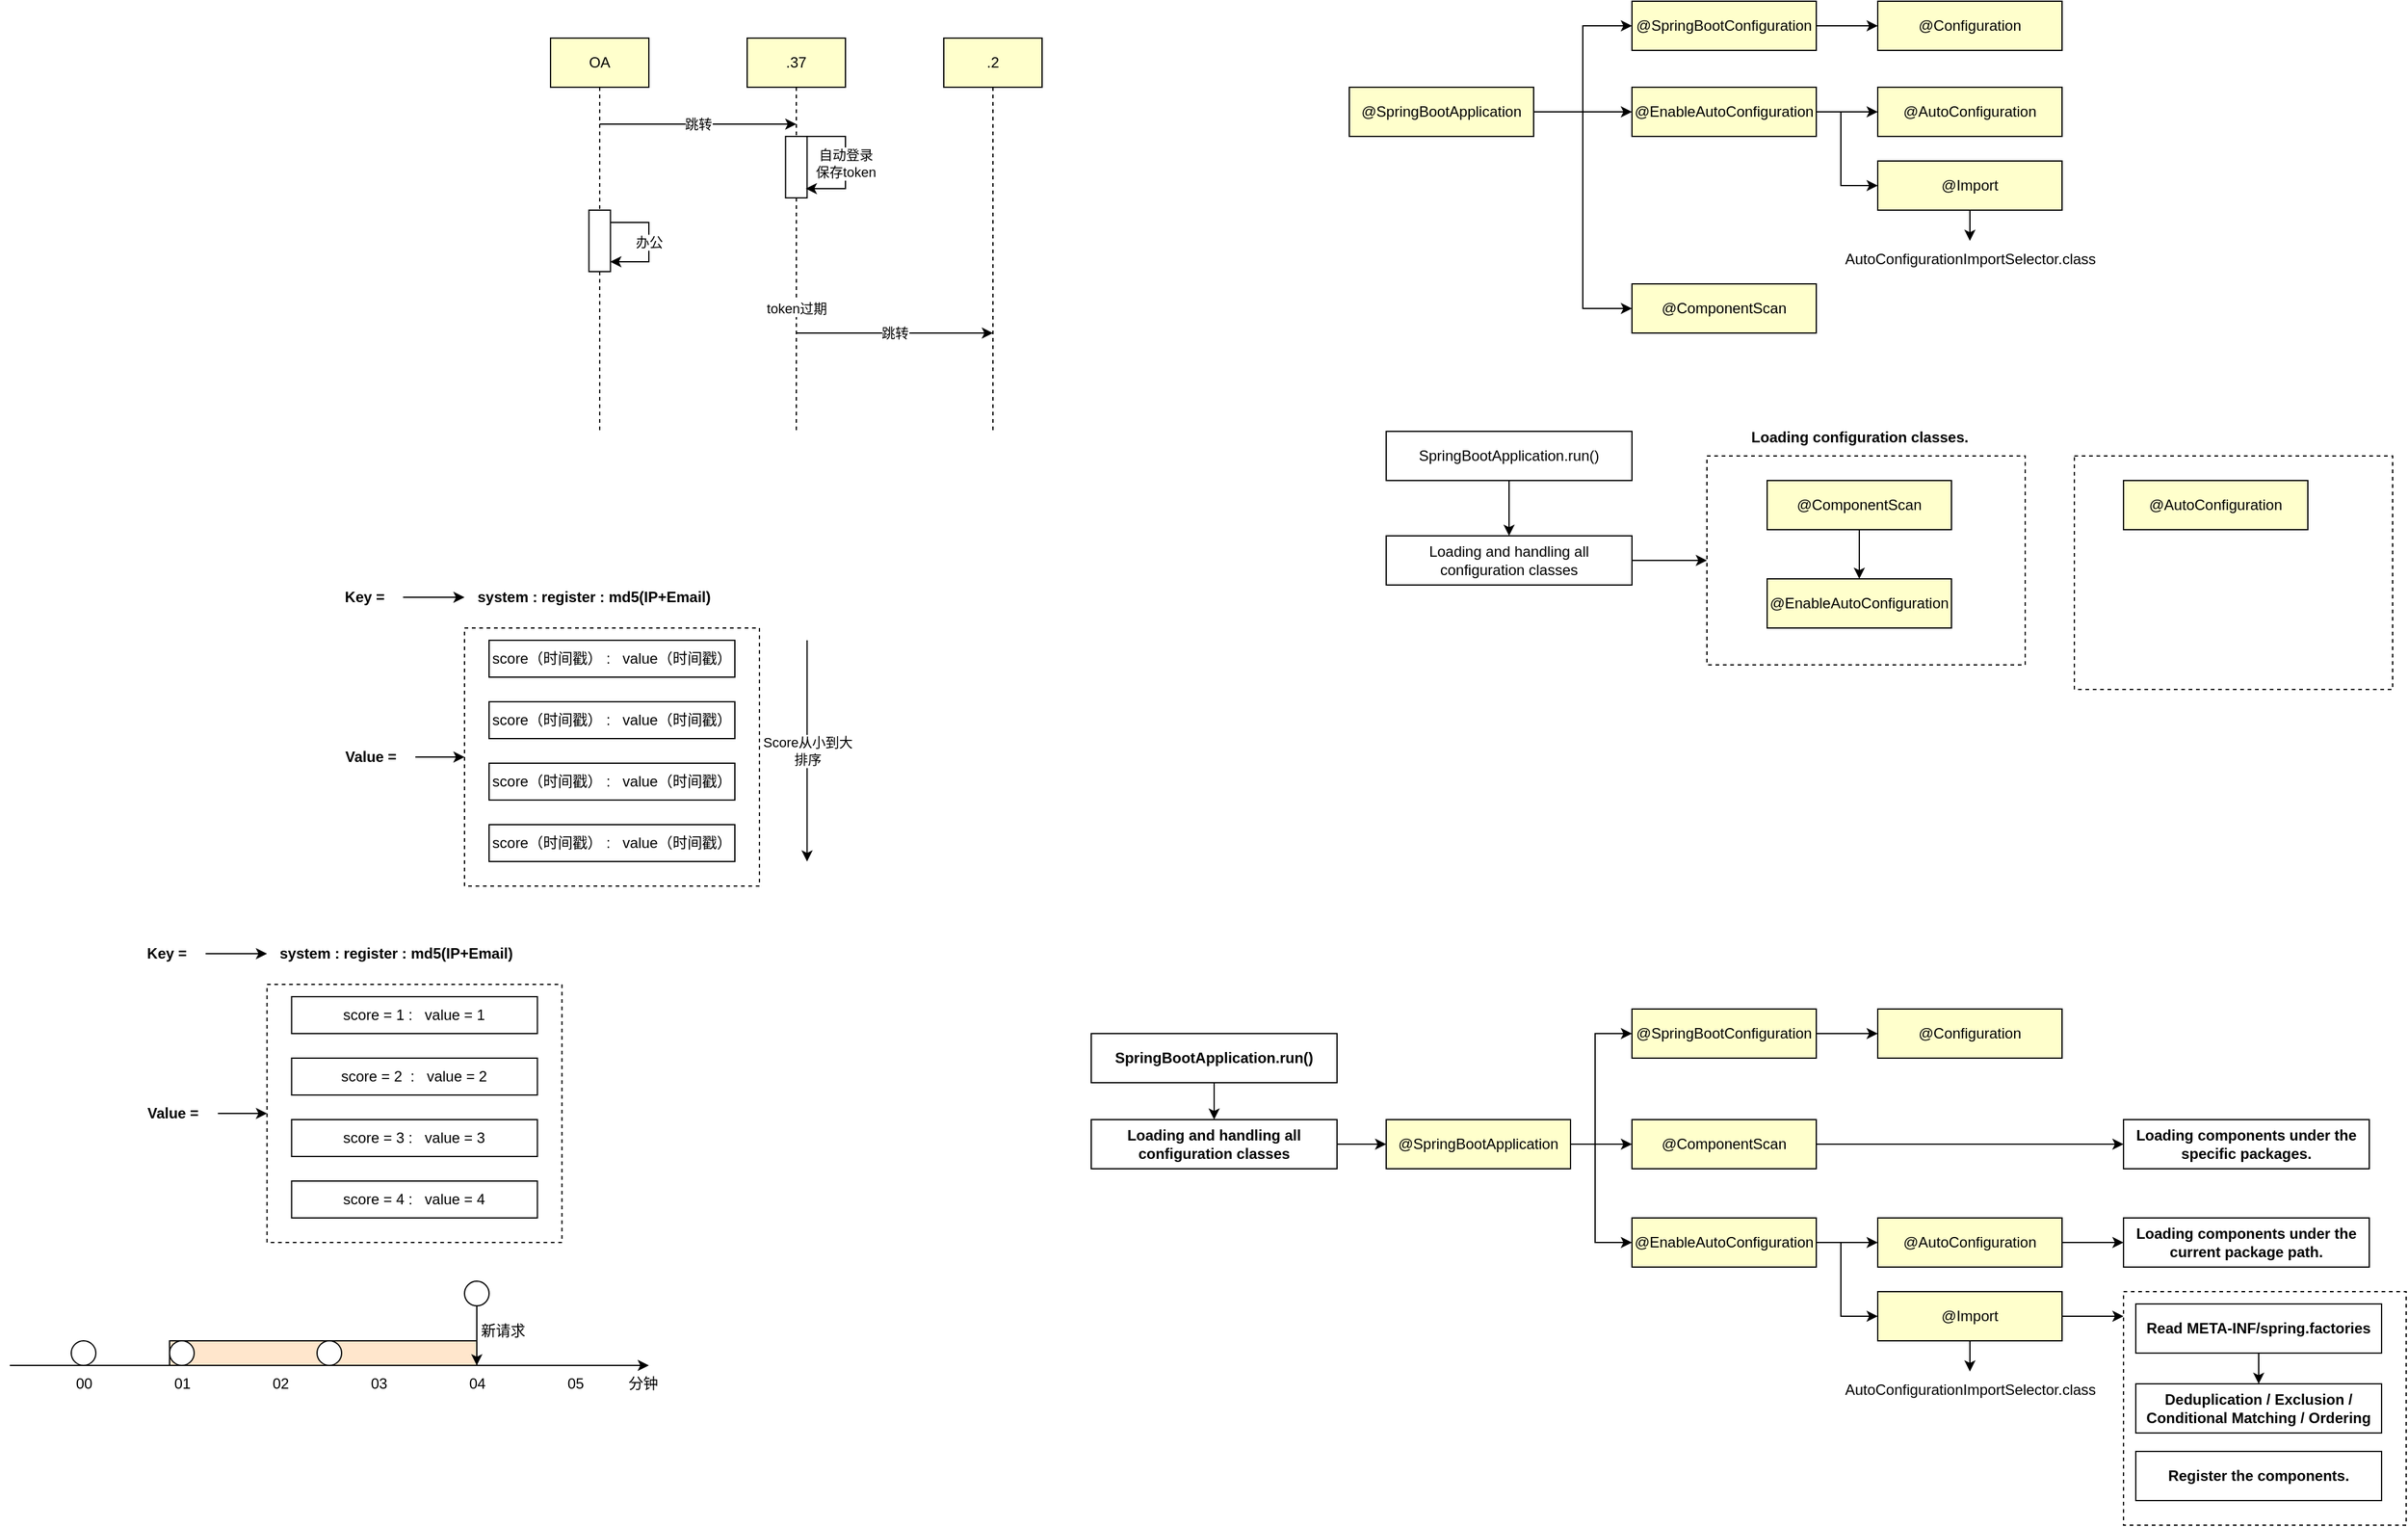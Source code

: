 <mxfile version="26.2.14">
  <diagram name="Page-1" id="XBFmpDd5GI6fNW_chvTV">
    <mxGraphModel dx="1422" dy="301" grid="1" gridSize="10" guides="1" tooltips="1" connect="1" arrows="1" fold="1" page="1" pageScale="1" pageWidth="827" pageHeight="1169" math="0" shadow="0">
      <root>
        <mxCell id="0" />
        <mxCell id="1" parent="0" />
        <mxCell id="llhdRNOZYohhOxRvLzvJ-1" value="" style="rounded=0;whiteSpace=wrap;html=1;fillColor=#FFE6CC;" vertex="1" parent="1">
          <mxGeometry x="-70" y="1100" width="250" height="20" as="geometry" />
        </mxCell>
        <mxCell id="NUGtLv0-GDBaZmMCbuX2-15" style="edgeStyle=orthogonalEdgeStyle;rounded=0;orthogonalLoop=1;jettySize=auto;html=1;endArrow=none;startFill=0;dashed=1;" parent="1" source="NUGtLv0-GDBaZmMCbuX2-34" edge="1">
          <mxGeometry relative="1" as="geometry">
            <mxPoint x="280" y="360" as="targetPoint" />
            <Array as="points">
              <mxPoint x="280" y="230" />
              <mxPoint x="280" y="230" />
            </Array>
          </mxGeometry>
        </mxCell>
        <mxCell id="NUGtLv0-GDBaZmMCbuX2-55" style="edgeStyle=orthogonalEdgeStyle;rounded=0;orthogonalLoop=1;jettySize=auto;html=1;entryX=0.5;entryY=0;entryDx=0;entryDy=0;endArrow=none;startFill=0;dashed=1;" parent="1" source="NUGtLv0-GDBaZmMCbuX2-13" target="NUGtLv0-GDBaZmMCbuX2-34" edge="1">
          <mxGeometry relative="1" as="geometry" />
        </mxCell>
        <mxCell id="NUGtLv0-GDBaZmMCbuX2-13" value="OA" style="rounded=0;whiteSpace=wrap;html=1;fillColor=#FFFFCC;" parent="1" vertex="1">
          <mxGeometry x="240" y="40" width="80" height="40" as="geometry" />
        </mxCell>
        <mxCell id="NUGtLv0-GDBaZmMCbuX2-19" value=".37" style="rounded=0;whiteSpace=wrap;html=1;fillColor=#FFFFCC;" parent="1" vertex="1">
          <mxGeometry x="400" y="40" width="80" height="40" as="geometry" />
        </mxCell>
        <mxCell id="NUGtLv0-GDBaZmMCbuX2-23" value="跳转" style="endArrow=classic;html=1;rounded=0;exitX=0.5;exitY=0;exitDx=0;exitDy=0;" parent="1" edge="1">
          <mxGeometry width="50" height="50" relative="1" as="geometry">
            <mxPoint x="280" y="110" as="sourcePoint" />
            <mxPoint x="440" y="110" as="targetPoint" />
          </mxGeometry>
        </mxCell>
        <mxCell id="NUGtLv0-GDBaZmMCbuX2-29" value="" style="edgeStyle=orthogonalEdgeStyle;rounded=0;orthogonalLoop=1;jettySize=auto;html=1;fillColor=none;endArrow=none;startFill=0;dashed=1;" parent="1" source="NUGtLv0-GDBaZmMCbuX2-19" target="NUGtLv0-GDBaZmMCbuX2-27" edge="1">
          <mxGeometry relative="1" as="geometry">
            <mxPoint x="440" y="280" as="targetPoint" />
            <mxPoint x="440" y="80" as="sourcePoint" />
          </mxGeometry>
        </mxCell>
        <mxCell id="NUGtLv0-GDBaZmMCbuX2-50" style="edgeStyle=orthogonalEdgeStyle;rounded=0;orthogonalLoop=1;jettySize=auto;html=1;endArrow=none;startFill=0;dashed=1;" parent="1" source="NUGtLv0-GDBaZmMCbuX2-27" edge="1">
          <mxGeometry relative="1" as="geometry">
            <mxPoint x="440" y="360" as="targetPoint" />
          </mxGeometry>
        </mxCell>
        <mxCell id="NUGtLv0-GDBaZmMCbuX2-53" value="token过期" style="edgeLabel;html=1;align=center;verticalAlign=middle;resizable=0;points=[];" parent="NUGtLv0-GDBaZmMCbuX2-50" vertex="1" connectable="0">
          <mxGeometry x="0.515" y="-1" relative="1" as="geometry">
            <mxPoint x="1" y="-54" as="offset" />
          </mxGeometry>
        </mxCell>
        <mxCell id="NUGtLv0-GDBaZmMCbuX2-27" value="" style="rounded=0;whiteSpace=wrap;html=1;" parent="1" vertex="1">
          <mxGeometry x="431.25" y="120" width="17.5" height="50" as="geometry" />
        </mxCell>
        <mxCell id="NUGtLv0-GDBaZmMCbuX2-30" value="自动登录&lt;br&gt;保存token" style="edgeStyle=orthogonalEdgeStyle;rounded=0;orthogonalLoop=1;jettySize=auto;html=1;entryX=0.941;entryY=0.849;entryDx=0;entryDy=0;entryPerimeter=0;" parent="1" source="NUGtLv0-GDBaZmMCbuX2-27" target="NUGtLv0-GDBaZmMCbuX2-27" edge="1">
          <mxGeometry relative="1" as="geometry">
            <Array as="points">
              <mxPoint x="480" y="120" />
              <mxPoint x="480" y="163" />
            </Array>
          </mxGeometry>
        </mxCell>
        <mxCell id="NUGtLv0-GDBaZmMCbuX2-33" style="edgeStyle=orthogonalEdgeStyle;rounded=0;orthogonalLoop=1;jettySize=auto;html=1;endArrow=none;startFill=0;strokeColor=default;dashed=1;" parent="1" source="NUGtLv0-GDBaZmMCbuX2-31" edge="1">
          <mxGeometry relative="1" as="geometry">
            <mxPoint x="600" y="360" as="targetPoint" />
          </mxGeometry>
        </mxCell>
        <mxCell id="NUGtLv0-GDBaZmMCbuX2-31" value=".2" style="rounded=0;whiteSpace=wrap;html=1;fillColor=#FFFFCC;" parent="1" vertex="1">
          <mxGeometry x="560" y="40" width="80" height="40" as="geometry" />
        </mxCell>
        <mxCell id="NUGtLv0-GDBaZmMCbuX2-34" value="" style="rounded=0;whiteSpace=wrap;html=1;" parent="1" vertex="1">
          <mxGeometry x="271.25" y="180" width="17.5" height="50" as="geometry" />
        </mxCell>
        <mxCell id="NUGtLv0-GDBaZmMCbuX2-36" value="办公" style="edgeStyle=orthogonalEdgeStyle;rounded=0;orthogonalLoop=1;jettySize=auto;html=1;entryX=0.991;entryY=0.847;entryDx=0;entryDy=0;entryPerimeter=0;" parent="1" source="NUGtLv0-GDBaZmMCbuX2-34" target="NUGtLv0-GDBaZmMCbuX2-34" edge="1">
          <mxGeometry relative="1" as="geometry">
            <Array as="points">
              <mxPoint x="320" y="190" />
              <mxPoint x="320" y="222" />
              <mxPoint x="289" y="222" />
            </Array>
          </mxGeometry>
        </mxCell>
        <mxCell id="NUGtLv0-GDBaZmMCbuX2-39" value="跳转" style="endArrow=classic;html=1;rounded=0;" parent="1" edge="1">
          <mxGeometry width="50" height="50" relative="1" as="geometry">
            <mxPoint x="440" y="280" as="sourcePoint" />
            <mxPoint x="600" y="280" as="targetPoint" />
          </mxGeometry>
        </mxCell>
        <mxCell id="NUGtLv0-GDBaZmMCbuX2-72" style="edgeStyle=orthogonalEdgeStyle;rounded=0;orthogonalLoop=1;jettySize=auto;html=1;" parent="1" source="NUGtLv0-GDBaZmMCbuX2-56" target="NUGtLv0-GDBaZmMCbuX2-60" edge="1">
          <mxGeometry relative="1" as="geometry">
            <Array as="points">
              <mxPoint x="1080" y="100" />
              <mxPoint x="1080" y="260" />
            </Array>
          </mxGeometry>
        </mxCell>
        <mxCell id="NUGtLv0-GDBaZmMCbuX2-73" style="edgeStyle=orthogonalEdgeStyle;rounded=0;orthogonalLoop=1;jettySize=auto;html=1;" parent="1" source="NUGtLv0-GDBaZmMCbuX2-56" target="NUGtLv0-GDBaZmMCbuX2-59" edge="1">
          <mxGeometry relative="1" as="geometry" />
        </mxCell>
        <mxCell id="NUGtLv0-GDBaZmMCbuX2-74" style="edgeStyle=orthogonalEdgeStyle;rounded=0;orthogonalLoop=1;jettySize=auto;html=1;entryX=0;entryY=0.5;entryDx=0;entryDy=0;" parent="1" source="NUGtLv0-GDBaZmMCbuX2-56" target="NUGtLv0-GDBaZmMCbuX2-58" edge="1">
          <mxGeometry relative="1" as="geometry" />
        </mxCell>
        <mxCell id="NUGtLv0-GDBaZmMCbuX2-56" value="@SpringBootApplication" style="rounded=0;whiteSpace=wrap;html=1;fillColor=#FFFFCC;" parent="1" vertex="1">
          <mxGeometry x="890" y="80" width="150" height="40" as="geometry" />
        </mxCell>
        <mxCell id="NUGtLv0-GDBaZmMCbuX2-58" value="@SpringBootConfiguration" style="rounded=0;whiteSpace=wrap;html=1;fillColor=#FFFFCC;" parent="1" vertex="1">
          <mxGeometry x="1120" y="10" width="150" height="40" as="geometry" />
        </mxCell>
        <mxCell id="NUGtLv0-GDBaZmMCbuX2-66" style="edgeStyle=orthogonalEdgeStyle;rounded=0;orthogonalLoop=1;jettySize=auto;html=1;" parent="1" source="NUGtLv0-GDBaZmMCbuX2-59" target="NUGtLv0-GDBaZmMCbuX2-62" edge="1">
          <mxGeometry relative="1" as="geometry" />
        </mxCell>
        <mxCell id="NUGtLv0-GDBaZmMCbuX2-70" style="edgeStyle=orthogonalEdgeStyle;rounded=0;orthogonalLoop=1;jettySize=auto;html=1;" parent="1" source="NUGtLv0-GDBaZmMCbuX2-59" target="NUGtLv0-GDBaZmMCbuX2-67" edge="1">
          <mxGeometry relative="1" as="geometry">
            <Array as="points">
              <mxPoint x="1290" y="100" />
              <mxPoint x="1290" y="160" />
            </Array>
          </mxGeometry>
        </mxCell>
        <mxCell id="NUGtLv0-GDBaZmMCbuX2-59" value="@EnableAutoConfiguration" style="rounded=0;whiteSpace=wrap;html=1;fillColor=#FFFFCC;" parent="1" vertex="1">
          <mxGeometry x="1120" y="80" width="150" height="40" as="geometry" />
        </mxCell>
        <mxCell id="NUGtLv0-GDBaZmMCbuX2-60" value="@ComponentScan" style="rounded=0;whiteSpace=wrap;html=1;fillColor=#FFFFCC;" parent="1" vertex="1">
          <mxGeometry x="1120" y="240" width="150" height="40" as="geometry" />
        </mxCell>
        <mxCell id="NUGtLv0-GDBaZmMCbuX2-62" value="@AutoConfiguration" style="rounded=0;whiteSpace=wrap;html=1;fillColor=#FFFFCC;" parent="1" vertex="1">
          <mxGeometry x="1320" y="80" width="150" height="40" as="geometry" />
        </mxCell>
        <mxCell id="NUGtLv0-GDBaZmMCbuX2-65" value="" style="edgeStyle=orthogonalEdgeStyle;rounded=0;orthogonalLoop=1;jettySize=auto;html=1;" parent="1" source="NUGtLv0-GDBaZmMCbuX2-58" target="NUGtLv0-GDBaZmMCbuX2-64" edge="1">
          <mxGeometry relative="1" as="geometry">
            <mxPoint x="1270" y="30" as="sourcePoint" />
            <mxPoint x="1395" y="80" as="targetPoint" />
          </mxGeometry>
        </mxCell>
        <mxCell id="NUGtLv0-GDBaZmMCbuX2-64" value="@Configuration" style="rounded=0;whiteSpace=wrap;html=1;fillColor=#FFFFCC;" parent="1" vertex="1">
          <mxGeometry x="1320" y="10" width="150" height="40" as="geometry" />
        </mxCell>
        <mxCell id="NUGtLv0-GDBaZmMCbuX2-71" style="edgeStyle=orthogonalEdgeStyle;rounded=0;orthogonalLoop=1;jettySize=auto;html=1;" parent="1" source="NUGtLv0-GDBaZmMCbuX2-67" target="NUGtLv0-GDBaZmMCbuX2-68" edge="1">
          <mxGeometry relative="1" as="geometry" />
        </mxCell>
        <mxCell id="NUGtLv0-GDBaZmMCbuX2-67" value="@Import" style="rounded=0;whiteSpace=wrap;html=1;fillColor=#FFFFCC;" parent="1" vertex="1">
          <mxGeometry x="1320" y="140" width="150" height="40" as="geometry" />
        </mxCell>
        <mxCell id="NUGtLv0-GDBaZmMCbuX2-68" value="&lt;span style=&quot;text-wrap-mode: wrap;&quot;&gt;AutoConfigurationImportSelector.class&lt;/span&gt;" style="text;html=1;align=center;verticalAlign=middle;resizable=0;points=[];autosize=1;strokeColor=none;fillColor=none;" parent="1" vertex="1">
          <mxGeometry x="1280" y="205" width="230" height="30" as="geometry" />
        </mxCell>
        <mxCell id="NUGtLv0-GDBaZmMCbuX2-87" style="edgeStyle=orthogonalEdgeStyle;rounded=0;orthogonalLoop=1;jettySize=auto;html=1;" parent="1" source="NUGtLv0-GDBaZmMCbuX2-76" target="NUGtLv0-GDBaZmMCbuX2-79" edge="1">
          <mxGeometry relative="1" as="geometry" />
        </mxCell>
        <mxCell id="NUGtLv0-GDBaZmMCbuX2-76" value="SpringBootApplication.run()" style="rounded=0;whiteSpace=wrap;html=1;fillColor=none;" parent="1" vertex="1">
          <mxGeometry x="920" y="360" width="200" height="40" as="geometry" />
        </mxCell>
        <mxCell id="NUGtLv0-GDBaZmMCbuX2-91" style="edgeStyle=orthogonalEdgeStyle;rounded=0;orthogonalLoop=1;jettySize=auto;html=1;" parent="1" source="NUGtLv0-GDBaZmMCbuX2-79" target="NUGtLv0-GDBaZmMCbuX2-80" edge="1">
          <mxGeometry relative="1" as="geometry" />
        </mxCell>
        <mxCell id="NUGtLv0-GDBaZmMCbuX2-79" value="Loading and handling all configuration classes" style="rounded=0;whiteSpace=wrap;html=1;fillColor=none;" parent="1" vertex="1">
          <mxGeometry x="920" y="445" width="200" height="40" as="geometry" />
        </mxCell>
        <mxCell id="NUGtLv0-GDBaZmMCbuX2-80" value="" style="rounded=0;whiteSpace=wrap;html=1;fillColor=none;dashed=1;" parent="1" vertex="1">
          <mxGeometry x="1181" y="380" width="259" height="170" as="geometry" />
        </mxCell>
        <mxCell id="NUGtLv0-GDBaZmMCbuX2-83" style="edgeStyle=orthogonalEdgeStyle;rounded=0;orthogonalLoop=1;jettySize=auto;html=1;" parent="1" source="NUGtLv0-GDBaZmMCbuX2-81" target="NUGtLv0-GDBaZmMCbuX2-82" edge="1">
          <mxGeometry relative="1" as="geometry" />
        </mxCell>
        <mxCell id="NUGtLv0-GDBaZmMCbuX2-81" value="@ComponentScan" style="rounded=0;whiteSpace=wrap;html=1;fillColor=#FFFFCC;" parent="1" vertex="1">
          <mxGeometry x="1230" y="400" width="150" height="40" as="geometry" />
        </mxCell>
        <mxCell id="NUGtLv0-GDBaZmMCbuX2-82" value="@EnableAutoConfiguration" style="rounded=0;whiteSpace=wrap;html=1;fillColor=#FFFFCC;" parent="1" vertex="1">
          <mxGeometry x="1230" y="480" width="150" height="40" as="geometry" />
        </mxCell>
        <mxCell id="NUGtLv0-GDBaZmMCbuX2-84" value="Loading configuration classes." style="text;html=1;align=center;verticalAlign=middle;resizable=0;points=[];autosize=1;strokeColor=none;fillColor=none;fontStyle=1" parent="1" vertex="1">
          <mxGeometry x="1215" y="350" width="180" height="30" as="geometry" />
        </mxCell>
        <mxCell id="NUGtLv0-GDBaZmMCbuX2-92" value="" style="rounded=0;whiteSpace=wrap;html=1;fillColor=none;dashed=1;" parent="1" vertex="1">
          <mxGeometry x="1480" y="380" width="259" height="190" as="geometry" />
        </mxCell>
        <mxCell id="NUGtLv0-GDBaZmMCbuX2-93" value="@AutoConfiguration" style="rounded=0;whiteSpace=wrap;html=1;fillColor=#FFFFCC;" parent="1" vertex="1">
          <mxGeometry x="1520" y="400" width="150" height="40" as="geometry" />
        </mxCell>
        <mxCell id="NUGtLv0-GDBaZmMCbuX2-97" style="edgeStyle=orthogonalEdgeStyle;rounded=0;orthogonalLoop=1;jettySize=auto;html=1;entryX=0;entryY=0.5;entryDx=0;entryDy=0;" parent="1" source="NUGtLv0-GDBaZmMCbuX2-98" target="NUGtLv0-GDBaZmMCbuX2-99" edge="1">
          <mxGeometry relative="1" as="geometry">
            <Array as="points">
              <mxPoint x="1090" y="940" />
              <mxPoint x="1090" y="850" />
            </Array>
          </mxGeometry>
        </mxCell>
        <mxCell id="NUGtLv0-GDBaZmMCbuX2-117" style="edgeStyle=orthogonalEdgeStyle;rounded=0;orthogonalLoop=1;jettySize=auto;html=1;" parent="1" source="NUGtLv0-GDBaZmMCbuX2-98" target="NUGtLv0-GDBaZmMCbuX2-103" edge="1">
          <mxGeometry relative="1" as="geometry" />
        </mxCell>
        <mxCell id="NUGtLv0-GDBaZmMCbuX2-118" style="edgeStyle=orthogonalEdgeStyle;rounded=0;orthogonalLoop=1;jettySize=auto;html=1;" parent="1" source="NUGtLv0-GDBaZmMCbuX2-98" target="NUGtLv0-GDBaZmMCbuX2-102" edge="1">
          <mxGeometry relative="1" as="geometry">
            <Array as="points">
              <mxPoint x="1090" y="940" />
              <mxPoint x="1090" y="1020" />
            </Array>
          </mxGeometry>
        </mxCell>
        <mxCell id="NUGtLv0-GDBaZmMCbuX2-98" value="@SpringBootApplication" style="rounded=0;whiteSpace=wrap;html=1;fillColor=#FFFFCC;" parent="1" vertex="1">
          <mxGeometry x="920" y="920" width="150" height="40" as="geometry" />
        </mxCell>
        <mxCell id="NUGtLv0-GDBaZmMCbuX2-99" value="@SpringBootConfiguration" style="rounded=0;whiteSpace=wrap;html=1;fillColor=#FFFFCC;" parent="1" vertex="1">
          <mxGeometry x="1120" y="830" width="150" height="40" as="geometry" />
        </mxCell>
        <mxCell id="NUGtLv0-GDBaZmMCbuX2-100" style="edgeStyle=orthogonalEdgeStyle;rounded=0;orthogonalLoop=1;jettySize=auto;html=1;" parent="1" source="NUGtLv0-GDBaZmMCbuX2-102" target="NUGtLv0-GDBaZmMCbuX2-104" edge="1">
          <mxGeometry relative="1" as="geometry" />
        </mxCell>
        <mxCell id="NUGtLv0-GDBaZmMCbuX2-101" style="edgeStyle=orthogonalEdgeStyle;rounded=0;orthogonalLoop=1;jettySize=auto;html=1;" parent="1" source="NUGtLv0-GDBaZmMCbuX2-102" target="NUGtLv0-GDBaZmMCbuX2-108" edge="1">
          <mxGeometry relative="1" as="geometry">
            <Array as="points">
              <mxPoint x="1290" y="1020" />
              <mxPoint x="1290" y="1080" />
            </Array>
          </mxGeometry>
        </mxCell>
        <mxCell id="NUGtLv0-GDBaZmMCbuX2-102" value="@EnableAutoConfiguration" style="rounded=0;whiteSpace=wrap;html=1;fillColor=#FFFFCC;" parent="1" vertex="1">
          <mxGeometry x="1120" y="1000" width="150" height="40" as="geometry" />
        </mxCell>
        <mxCell id="NUGtLv0-GDBaZmMCbuX2-120" style="edgeStyle=orthogonalEdgeStyle;rounded=0;orthogonalLoop=1;jettySize=auto;html=1;" parent="1" source="NUGtLv0-GDBaZmMCbuX2-103" target="NUGtLv0-GDBaZmMCbuX2-119" edge="1">
          <mxGeometry relative="1" as="geometry" />
        </mxCell>
        <mxCell id="NUGtLv0-GDBaZmMCbuX2-103" value="@ComponentScan" style="rounded=0;whiteSpace=wrap;html=1;fillColor=#FFFFCC;" parent="1" vertex="1">
          <mxGeometry x="1120" y="920" width="150" height="40" as="geometry" />
        </mxCell>
        <mxCell id="NUGtLv0-GDBaZmMCbuX2-115" style="edgeStyle=orthogonalEdgeStyle;rounded=0;orthogonalLoop=1;jettySize=auto;html=1;" parent="1" source="NUGtLv0-GDBaZmMCbuX2-104" target="NUGtLv0-GDBaZmMCbuX2-114" edge="1">
          <mxGeometry relative="1" as="geometry" />
        </mxCell>
        <mxCell id="NUGtLv0-GDBaZmMCbuX2-104" value="@AutoConfiguration" style="rounded=0;whiteSpace=wrap;html=1;fillColor=#FFFFCC;" parent="1" vertex="1">
          <mxGeometry x="1320" y="1000" width="150" height="40" as="geometry" />
        </mxCell>
        <mxCell id="NUGtLv0-GDBaZmMCbuX2-105" value="" style="edgeStyle=orthogonalEdgeStyle;rounded=0;orthogonalLoop=1;jettySize=auto;html=1;" parent="1" source="NUGtLv0-GDBaZmMCbuX2-99" target="NUGtLv0-GDBaZmMCbuX2-106" edge="1">
          <mxGeometry relative="1" as="geometry">
            <mxPoint x="1270" y="850" as="sourcePoint" />
            <mxPoint x="1395" y="900" as="targetPoint" />
          </mxGeometry>
        </mxCell>
        <mxCell id="NUGtLv0-GDBaZmMCbuX2-106" value="@Configuration" style="rounded=0;whiteSpace=wrap;html=1;fillColor=#FFFFCC;" parent="1" vertex="1">
          <mxGeometry x="1320" y="830" width="150" height="40" as="geometry" />
        </mxCell>
        <mxCell id="NUGtLv0-GDBaZmMCbuX2-107" style="edgeStyle=orthogonalEdgeStyle;rounded=0;orthogonalLoop=1;jettySize=auto;html=1;" parent="1" source="NUGtLv0-GDBaZmMCbuX2-108" target="NUGtLv0-GDBaZmMCbuX2-109" edge="1">
          <mxGeometry relative="1" as="geometry" />
        </mxCell>
        <mxCell id="NUGtLv0-GDBaZmMCbuX2-121" style="edgeStyle=orthogonalEdgeStyle;rounded=0;orthogonalLoop=1;jettySize=auto;html=1;" parent="1" source="NUGtLv0-GDBaZmMCbuX2-108" target="NUGtLv0-GDBaZmMCbuX2-122" edge="1">
          <mxGeometry relative="1" as="geometry">
            <mxPoint x="1520" y="1080" as="targetPoint" />
            <Array as="points">
              <mxPoint x="1510" y="1080" />
              <mxPoint x="1510" y="1080" />
            </Array>
          </mxGeometry>
        </mxCell>
        <mxCell id="NUGtLv0-GDBaZmMCbuX2-108" value="@Import" style="rounded=0;whiteSpace=wrap;html=1;fillColor=#FFFFCC;" parent="1" vertex="1">
          <mxGeometry x="1320" y="1060" width="150" height="40" as="geometry" />
        </mxCell>
        <mxCell id="NUGtLv0-GDBaZmMCbuX2-109" value="&lt;span style=&quot;text-wrap-mode: wrap;&quot;&gt;AutoConfigurationImportSelector.class&lt;/span&gt;" style="text;html=1;align=center;verticalAlign=middle;resizable=0;points=[];autosize=1;strokeColor=none;fillColor=none;" parent="1" vertex="1">
          <mxGeometry x="1280" y="1125" width="230" height="30" as="geometry" />
        </mxCell>
        <mxCell id="NUGtLv0-GDBaZmMCbuX2-110" style="edgeStyle=orthogonalEdgeStyle;rounded=0;orthogonalLoop=1;jettySize=auto;html=1;" parent="1" source="NUGtLv0-GDBaZmMCbuX2-111" target="NUGtLv0-GDBaZmMCbuX2-112" edge="1">
          <mxGeometry relative="1" as="geometry" />
        </mxCell>
        <mxCell id="NUGtLv0-GDBaZmMCbuX2-111" value="SpringBootApplication.run()" style="rounded=0;whiteSpace=wrap;html=1;fillColor=none;fontStyle=1" parent="1" vertex="1">
          <mxGeometry x="680" y="850" width="200" height="40" as="geometry" />
        </mxCell>
        <mxCell id="NUGtLv0-GDBaZmMCbuX2-113" style="edgeStyle=orthogonalEdgeStyle;rounded=0;orthogonalLoop=1;jettySize=auto;html=1;" parent="1" source="NUGtLv0-GDBaZmMCbuX2-112" target="NUGtLv0-GDBaZmMCbuX2-98" edge="1">
          <mxGeometry relative="1" as="geometry" />
        </mxCell>
        <mxCell id="NUGtLv0-GDBaZmMCbuX2-112" value="Loading and handling all configuration classes" style="rounded=0;whiteSpace=wrap;html=1;fillColor=none;fontStyle=1" parent="1" vertex="1">
          <mxGeometry x="680" y="920" width="200" height="40" as="geometry" />
        </mxCell>
        <mxCell id="NUGtLv0-GDBaZmMCbuX2-114" value="Loading components under the current package path." style="rounded=0;whiteSpace=wrap;html=1;fillColor=none;fontStyle=1" parent="1" vertex="1">
          <mxGeometry x="1520" y="1000" width="200" height="40" as="geometry" />
        </mxCell>
        <mxCell id="NUGtLv0-GDBaZmMCbuX2-119" value="Loading components under the specific packages." style="rounded=0;whiteSpace=wrap;html=1;fillColor=none;fontStyle=1" parent="1" vertex="1">
          <mxGeometry x="1520" y="920" width="200" height="40" as="geometry" />
        </mxCell>
        <mxCell id="NUGtLv0-GDBaZmMCbuX2-122" value="" style="rounded=0;whiteSpace=wrap;html=1;fillColor=none;dashed=1;" parent="1" vertex="1">
          <mxGeometry x="1520" y="1060" width="230" height="190" as="geometry" />
        </mxCell>
        <mxCell id="NUGtLv0-GDBaZmMCbuX2-126" style="edgeStyle=orthogonalEdgeStyle;rounded=0;orthogonalLoop=1;jettySize=auto;html=1;" parent="1" source="NUGtLv0-GDBaZmMCbuX2-123" target="NUGtLv0-GDBaZmMCbuX2-125" edge="1">
          <mxGeometry relative="1" as="geometry" />
        </mxCell>
        <mxCell id="NUGtLv0-GDBaZmMCbuX2-123" value="Read META-INF/spring.factories" style="rounded=0;whiteSpace=wrap;html=1;fillColor=none;fontStyle=1" parent="1" vertex="1">
          <mxGeometry x="1530" y="1070" width="200" height="40" as="geometry" />
        </mxCell>
        <mxCell id="NUGtLv0-GDBaZmMCbuX2-125" value="Deduplication / Exclusion / Conditional Matching / Ordering" style="rounded=0;whiteSpace=wrap;html=1;fillColor=none;fontStyle=1" parent="1" vertex="1">
          <mxGeometry x="1530" y="1135" width="200" height="40" as="geometry" />
        </mxCell>
        <mxCell id="NUGtLv0-GDBaZmMCbuX2-127" value="Register the components." style="rounded=0;whiteSpace=wrap;html=1;fillColor=none;fontStyle=1" parent="1" vertex="1">
          <mxGeometry x="1530" y="1190" width="200" height="40" as="geometry" />
        </mxCell>
        <mxCell id="rxfItcIWFSnz3CFshnel-2" value="" style="rounded=0;whiteSpace=wrap;html=1;fillColor=none;dashed=1;" parent="1" vertex="1">
          <mxGeometry x="170" y="520" width="240" height="210" as="geometry" />
        </mxCell>
        <mxCell id="rxfItcIWFSnz3CFshnel-14" style="edgeStyle=orthogonalEdgeStyle;rounded=0;orthogonalLoop=1;jettySize=auto;html=1;" parent="1" source="rxfItcIWFSnz3CFshnel-3" target="rxfItcIWFSnz3CFshnel-13" edge="1">
          <mxGeometry relative="1" as="geometry" />
        </mxCell>
        <mxCell id="rxfItcIWFSnz3CFshnel-3" value="&lt;b&gt;Key =&amp;nbsp;&lt;/b&gt;" style="text;html=1;align=center;verticalAlign=middle;resizable=0;points=[];autosize=1;strokeColor=none;fillColor=none;" parent="1" vertex="1">
          <mxGeometry x="60" y="480" width="60" height="30" as="geometry" />
        </mxCell>
        <mxCell id="rxfItcIWFSnz3CFshnel-4" value="score（时间戳） :&amp;nbsp; &amp;nbsp;value（时间戳）" style="rounded=0;whiteSpace=wrap;html=1;" parent="1" vertex="1">
          <mxGeometry x="190" y="530" width="200" height="30" as="geometry" />
        </mxCell>
        <mxCell id="rxfItcIWFSnz3CFshnel-8" value="Score从小到大&lt;br&gt;排序" style="endArrow=classic;html=1;rounded=0;" parent="1" edge="1">
          <mxGeometry width="50" height="50" relative="1" as="geometry">
            <mxPoint x="448.75" y="530" as="sourcePoint" />
            <mxPoint x="448.75" y="710" as="targetPoint" />
          </mxGeometry>
        </mxCell>
        <mxCell id="rxfItcIWFSnz3CFshnel-9" value="score（时间戳） :&amp;nbsp; &amp;nbsp;value（时间戳）" style="rounded=0;whiteSpace=wrap;html=1;" parent="1" vertex="1">
          <mxGeometry x="190" y="580" width="200" height="30" as="geometry" />
        </mxCell>
        <mxCell id="rxfItcIWFSnz3CFshnel-10" value="score（时间戳） :&amp;nbsp; &amp;nbsp;value（时间戳）" style="rounded=0;whiteSpace=wrap;html=1;" parent="1" vertex="1">
          <mxGeometry x="190" y="630" width="200" height="30" as="geometry" />
        </mxCell>
        <mxCell id="rxfItcIWFSnz3CFshnel-11" value="score（时间戳） :&amp;nbsp; &amp;nbsp;value（时间戳）" style="rounded=0;whiteSpace=wrap;html=1;" parent="1" vertex="1">
          <mxGeometry x="190" y="680" width="200" height="30" as="geometry" />
        </mxCell>
        <mxCell id="rxfItcIWFSnz3CFshnel-15" style="edgeStyle=orthogonalEdgeStyle;rounded=0;orthogonalLoop=1;jettySize=auto;html=1;" parent="1" source="rxfItcIWFSnz3CFshnel-12" target="rxfItcIWFSnz3CFshnel-2" edge="1">
          <mxGeometry relative="1" as="geometry" />
        </mxCell>
        <mxCell id="rxfItcIWFSnz3CFshnel-12" value="Value =&amp;nbsp;" style="text;html=1;align=center;verticalAlign=middle;resizable=0;points=[];autosize=1;strokeColor=none;fillColor=none;fontStyle=1" parent="1" vertex="1">
          <mxGeometry x="60" y="610" width="70" height="30" as="geometry" />
        </mxCell>
        <mxCell id="rxfItcIWFSnz3CFshnel-13" value="&lt;b&gt;system : register : md5(IP+Email)&lt;/b&gt;" style="text;html=1;align=center;verticalAlign=middle;resizable=0;points=[];autosize=1;strokeColor=none;fillColor=none;" parent="1" vertex="1">
          <mxGeometry x="170" y="480" width="210" height="30" as="geometry" />
        </mxCell>
        <mxCell id="rxfItcIWFSnz3CFshnel-16" value="" style="rounded=0;whiteSpace=wrap;html=1;fillColor=none;dashed=1;" parent="1" vertex="1">
          <mxGeometry x="9.29" y="810" width="240" height="210" as="geometry" />
        </mxCell>
        <mxCell id="rxfItcIWFSnz3CFshnel-17" style="edgeStyle=orthogonalEdgeStyle;rounded=0;orthogonalLoop=1;jettySize=auto;html=1;" parent="1" source="rxfItcIWFSnz3CFshnel-18" target="rxfItcIWFSnz3CFshnel-26" edge="1">
          <mxGeometry relative="1" as="geometry" />
        </mxCell>
        <mxCell id="rxfItcIWFSnz3CFshnel-18" value="&lt;b&gt;Key =&amp;nbsp;&lt;/b&gt;" style="text;html=1;align=center;verticalAlign=middle;resizable=0;points=[];autosize=1;strokeColor=none;fillColor=none;" parent="1" vertex="1">
          <mxGeometry x="-100.71" y="770" width="60" height="30" as="geometry" />
        </mxCell>
        <mxCell id="rxfItcIWFSnz3CFshnel-19" value="score = 1 :&amp;nbsp; &amp;nbsp;value = 1" style="rounded=0;whiteSpace=wrap;html=1;" parent="1" vertex="1">
          <mxGeometry x="29.29" y="820" width="200" height="30" as="geometry" />
        </mxCell>
        <mxCell id="rxfItcIWFSnz3CFshnel-21" value="score = 2&amp;nbsp; :&amp;nbsp; &amp;nbsp;value = 2" style="rounded=0;whiteSpace=wrap;html=1;" parent="1" vertex="1">
          <mxGeometry x="29.29" y="870" width="200" height="30" as="geometry" />
        </mxCell>
        <mxCell id="rxfItcIWFSnz3CFshnel-22" value="score = 3 :&amp;nbsp; &amp;nbsp;value = 3" style="rounded=0;whiteSpace=wrap;html=1;" parent="1" vertex="1">
          <mxGeometry x="29.29" y="920" width="200" height="30" as="geometry" />
        </mxCell>
        <mxCell id="rxfItcIWFSnz3CFshnel-23" value="score = 4 :&amp;nbsp; &amp;nbsp;value = 4" style="rounded=0;whiteSpace=wrap;html=1;" parent="1" vertex="1">
          <mxGeometry x="29.29" y="970" width="200" height="30" as="geometry" />
        </mxCell>
        <mxCell id="rxfItcIWFSnz3CFshnel-24" style="edgeStyle=orthogonalEdgeStyle;rounded=0;orthogonalLoop=1;jettySize=auto;html=1;" parent="1" source="rxfItcIWFSnz3CFshnel-25" target="rxfItcIWFSnz3CFshnel-16" edge="1">
          <mxGeometry relative="1" as="geometry" />
        </mxCell>
        <mxCell id="rxfItcIWFSnz3CFshnel-25" value="Value =&amp;nbsp;" style="text;html=1;align=center;verticalAlign=middle;resizable=0;points=[];autosize=1;strokeColor=none;fillColor=none;fontStyle=1" parent="1" vertex="1">
          <mxGeometry x="-100.71" y="900" width="70" height="30" as="geometry" />
        </mxCell>
        <mxCell id="rxfItcIWFSnz3CFshnel-26" value="&lt;b&gt;system : register : md5(IP+Email)&lt;/b&gt;" style="text;html=1;align=center;verticalAlign=middle;resizable=0;points=[];autosize=1;strokeColor=none;fillColor=none;" parent="1" vertex="1">
          <mxGeometry x="9.29" y="770" width="210" height="30" as="geometry" />
        </mxCell>
        <mxCell id="rxfItcIWFSnz3CFshnel-28" value="" style="endArrow=classic;html=1;rounded=0;" parent="1" edge="1">
          <mxGeometry width="50" height="50" relative="1" as="geometry">
            <mxPoint x="-200" y="1120" as="sourcePoint" />
            <mxPoint x="320" y="1120" as="targetPoint" />
          </mxGeometry>
        </mxCell>
        <mxCell id="rxfItcIWFSnz3CFshnel-29" value="00" style="text;html=1;align=center;verticalAlign=middle;resizable=0;points=[];autosize=1;strokeColor=none;fillColor=none;" parent="1" vertex="1">
          <mxGeometry x="-160" y="1120" width="40" height="30" as="geometry" />
        </mxCell>
        <mxCell id="rxfItcIWFSnz3CFshnel-30" value="" style="ellipse;whiteSpace=wrap;html=1;aspect=fixed;" parent="1" vertex="1">
          <mxGeometry x="-150" y="1100" width="20" height="20" as="geometry" />
        </mxCell>
        <mxCell id="rxfItcIWFSnz3CFshnel-31" value="01" style="text;html=1;align=center;verticalAlign=middle;resizable=0;points=[];autosize=1;strokeColor=none;fillColor=none;" parent="1" vertex="1">
          <mxGeometry x="-80" y="1120" width="40" height="30" as="geometry" />
        </mxCell>
        <mxCell id="rxfItcIWFSnz3CFshnel-32" value="02" style="text;html=1;align=center;verticalAlign=middle;resizable=0;points=[];autosize=1;strokeColor=none;fillColor=none;" parent="1" vertex="1">
          <mxGeometry x="-7.105e-15" y="1120" width="40" height="30" as="geometry" />
        </mxCell>
        <mxCell id="rxfItcIWFSnz3CFshnel-34" value="" style="ellipse;whiteSpace=wrap;html=1;aspect=fixed;" parent="1" vertex="1">
          <mxGeometry x="-70" y="1100" width="20" height="20" as="geometry" />
        </mxCell>
        <mxCell id="rxfItcIWFSnz3CFshnel-35" value="03" style="text;html=1;align=center;verticalAlign=middle;resizable=0;points=[];autosize=1;strokeColor=none;fillColor=none;" parent="1" vertex="1">
          <mxGeometry x="80" y="1120" width="40" height="30" as="geometry" />
        </mxCell>
        <mxCell id="rxfItcIWFSnz3CFshnel-38" value="04" style="text;html=1;align=center;verticalAlign=middle;resizable=0;points=[];autosize=1;strokeColor=none;fillColor=none;" parent="1" vertex="1">
          <mxGeometry x="160" y="1120" width="40" height="30" as="geometry" />
        </mxCell>
        <mxCell id="rxfItcIWFSnz3CFshnel-43" value="05" style="text;html=1;align=center;verticalAlign=middle;resizable=0;points=[];autosize=1;strokeColor=none;fillColor=none;" parent="1" vertex="1">
          <mxGeometry x="240" y="1120" width="40" height="30" as="geometry" />
        </mxCell>
        <mxCell id="rxfItcIWFSnz3CFshnel-46" value="" style="ellipse;whiteSpace=wrap;html=1;aspect=fixed;" parent="1" vertex="1">
          <mxGeometry x="170" y="1051.56" width="20" height="20" as="geometry" />
        </mxCell>
        <mxCell id="rxfItcIWFSnz3CFshnel-49" style="edgeStyle=orthogonalEdgeStyle;rounded=0;orthogonalLoop=1;jettySize=auto;html=1;entryX=0.482;entryY=-0.052;entryDx=0;entryDy=0;entryPerimeter=0;" parent="1" source="rxfItcIWFSnz3CFshnel-46" edge="1">
          <mxGeometry relative="1" as="geometry">
            <mxPoint x="179.99" y="1120" as="targetPoint" />
          </mxGeometry>
        </mxCell>
        <mxCell id="rxfItcIWFSnz3CFshnel-50" value="新请求" style="text;html=1;align=center;verticalAlign=middle;resizable=0;points=[];autosize=1;strokeColor=none;fillColor=none;" parent="1" vertex="1">
          <mxGeometry x="170.71" y="1076.56" width="60" height="30" as="geometry" />
        </mxCell>
        <mxCell id="rxfItcIWFSnz3CFshnel-51" value="分钟" style="text;html=1;align=center;verticalAlign=middle;resizable=0;points=[];autosize=1;strokeColor=none;fillColor=none;" parent="1" vertex="1">
          <mxGeometry x="290" y="1120" width="50" height="30" as="geometry" />
        </mxCell>
        <mxCell id="llhdRNOZYohhOxRvLzvJ-3" value="" style="ellipse;whiteSpace=wrap;html=1;aspect=fixed;" vertex="1" parent="1">
          <mxGeometry x="50" y="1100" width="20" height="20" as="geometry" />
        </mxCell>
      </root>
    </mxGraphModel>
  </diagram>
</mxfile>
